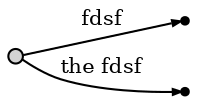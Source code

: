 digraph {
	rankdir = LR;
	edge [arrowsize=0.4,fontsize=10]
	node1 [label="",style=filled,fillcolor=lightgrey,shape=circle,width=.1,height=.1];
//------leaves------
	node3 [label="",shape=point]
	node2 [label="",shape=point]
//------internal nodes------
//------edges------
	node1 -> node3 [label="fdsf",weight=3]
	node1 -> node2 [label="the fdsf",weight=3]
//------suffix links------
}

